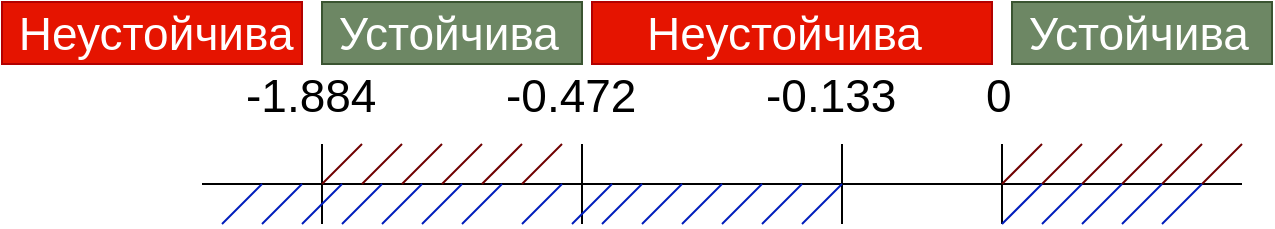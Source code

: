 <mxfile version="12.1.3" type="device" pages="1"><diagram id="nFbR_IC2YEAJxqzUjnrF" name="Page-1"><mxGraphModel dx="768" dy="545" grid="1" gridSize="10" guides="1" tooltips="1" connect="1" arrows="1" fold="1" page="1" pageScale="1" pageWidth="3300" pageHeight="4681" math="0" shadow="0"><root><mxCell id="0"/><mxCell id="1" parent="0"/><mxCell id="2HxCc2bUInmLaNzT7Ree-1" value="" style="endArrow=none;html=1;" edge="1" parent="1"><mxGeometry width="50" height="50" relative="1" as="geometry"><mxPoint x="100" y="240" as="sourcePoint"/><mxPoint x="620" y="240" as="targetPoint"/></mxGeometry></mxCell><mxCell id="2HxCc2bUInmLaNzT7Ree-2" value="" style="endArrow=none;html=1;" edge="1" parent="1"><mxGeometry width="50" height="50" relative="1" as="geometry"><mxPoint x="500" y="260" as="sourcePoint"/><mxPoint x="500" y="220" as="targetPoint"/></mxGeometry></mxCell><mxCell id="2HxCc2bUInmLaNzT7Ree-3" value="&lt;font style=&quot;font-size: 23px&quot;&gt;0&lt;/font&gt;" style="text;html=1;resizable=0;points=[];autosize=1;align=left;verticalAlign=top;spacingTop=-4;" vertex="1" parent="1"><mxGeometry x="490" y="180" width="30" height="20" as="geometry"/></mxCell><mxCell id="2HxCc2bUInmLaNzT7Ree-4" value="" style="endArrow=none;html=1;" edge="1" parent="1"><mxGeometry width="50" height="50" relative="1" as="geometry"><mxPoint x="420" y="260" as="sourcePoint"/><mxPoint x="420" y="220" as="targetPoint"/></mxGeometry></mxCell><mxCell id="2HxCc2bUInmLaNzT7Ree-5" value="&lt;font style=&quot;font-size: 23px&quot;&gt;-0.133&lt;/font&gt;" style="text;html=1;resizable=0;points=[];autosize=1;align=left;verticalAlign=top;spacingTop=-4;" vertex="1" parent="1"><mxGeometry x="380" y="180" width="80" height="20" as="geometry"/></mxCell><mxCell id="2HxCc2bUInmLaNzT7Ree-6" value="" style="endArrow=none;html=1;" edge="1" parent="1"><mxGeometry width="50" height="50" relative="1" as="geometry"><mxPoint x="290" y="260" as="sourcePoint"/><mxPoint x="290" y="220" as="targetPoint"/></mxGeometry></mxCell><mxCell id="2HxCc2bUInmLaNzT7Ree-7" value="&lt;font style=&quot;font-size: 23px&quot;&gt;-0.472&lt;/font&gt;" style="text;html=1;resizable=0;points=[];autosize=1;align=left;verticalAlign=top;spacingTop=-4;" vertex="1" parent="1"><mxGeometry x="250" y="180" width="90" height="20" as="geometry"/></mxCell><mxCell id="2HxCc2bUInmLaNzT7Ree-8" value="" style="endArrow=none;html=1;" edge="1" parent="1"><mxGeometry width="50" height="50" relative="1" as="geometry"><mxPoint x="160" y="260" as="sourcePoint"/><mxPoint x="160" y="220" as="targetPoint"/></mxGeometry></mxCell><mxCell id="2HxCc2bUInmLaNzT7Ree-10" value="&lt;font style=&quot;font-size: 23px&quot;&gt;-1.884&lt;/font&gt;" style="text;html=1;resizable=0;points=[];autosize=1;align=left;verticalAlign=top;spacingTop=-4;" vertex="1" parent="1"><mxGeometry x="120" y="180" width="90" height="20" as="geometry"/></mxCell><mxCell id="2HxCc2bUInmLaNzT7Ree-11" value="" style="endArrow=none;html=1;fillColor=#a20025;strokeColor=#6F0000;" edge="1" parent="1"><mxGeometry width="50" height="50" relative="1" as="geometry"><mxPoint x="160" y="240" as="sourcePoint"/><mxPoint x="180" y="220" as="targetPoint"/></mxGeometry></mxCell><mxCell id="2HxCc2bUInmLaNzT7Ree-12" value="" style="endArrow=none;html=1;fillColor=#a20025;strokeColor=#6F0000;" edge="1" parent="1"><mxGeometry width="50" height="50" relative="1" as="geometry"><mxPoint x="180" y="240" as="sourcePoint"/><mxPoint x="200" y="220" as="targetPoint"/></mxGeometry></mxCell><mxCell id="2HxCc2bUInmLaNzT7Ree-13" value="" style="endArrow=none;html=1;fillColor=#a20025;strokeColor=#6F0000;" edge="1" parent="1"><mxGeometry width="50" height="50" relative="1" as="geometry"><mxPoint x="200" y="240" as="sourcePoint"/><mxPoint x="220" y="220" as="targetPoint"/></mxGeometry></mxCell><mxCell id="2HxCc2bUInmLaNzT7Ree-14" value="" style="endArrow=none;html=1;fillColor=#a20025;strokeColor=#6F0000;" edge="1" parent="1"><mxGeometry width="50" height="50" relative="1" as="geometry"><mxPoint x="220" y="240" as="sourcePoint"/><mxPoint x="240" y="220" as="targetPoint"/></mxGeometry></mxCell><mxCell id="2HxCc2bUInmLaNzT7Ree-15" value="" style="endArrow=none;html=1;fillColor=#a20025;strokeColor=#6F0000;" edge="1" parent="1"><mxGeometry width="50" height="50" relative="1" as="geometry"><mxPoint x="240" y="240" as="sourcePoint"/><mxPoint x="260" y="220" as="targetPoint"/></mxGeometry></mxCell><mxCell id="2HxCc2bUInmLaNzT7Ree-16" value="" style="endArrow=none;html=1;fillColor=#a20025;strokeColor=#6F0000;" edge="1" parent="1"><mxGeometry width="50" height="50" relative="1" as="geometry"><mxPoint x="260" y="240" as="sourcePoint"/><mxPoint x="280" y="220" as="targetPoint"/></mxGeometry></mxCell><mxCell id="2HxCc2bUInmLaNzT7Ree-17" value="" style="endArrow=none;html=1;fillColor=#a20025;strokeColor=#6F0000;" edge="1" parent="1"><mxGeometry width="50" height="50" relative="1" as="geometry"><mxPoint x="500" y="240" as="sourcePoint"/><mxPoint x="520" y="220" as="targetPoint"/></mxGeometry></mxCell><mxCell id="2HxCc2bUInmLaNzT7Ree-18" value="" style="endArrow=none;html=1;fillColor=#a20025;strokeColor=#6F0000;" edge="1" parent="1"><mxGeometry width="50" height="50" relative="1" as="geometry"><mxPoint x="520" y="240" as="sourcePoint"/><mxPoint x="540" y="220" as="targetPoint"/></mxGeometry></mxCell><mxCell id="2HxCc2bUInmLaNzT7Ree-19" value="" style="endArrow=none;html=1;fillColor=#a20025;strokeColor=#6F0000;" edge="1" parent="1"><mxGeometry width="50" height="50" relative="1" as="geometry"><mxPoint x="540" y="240" as="sourcePoint"/><mxPoint x="560" y="220" as="targetPoint"/></mxGeometry></mxCell><mxCell id="2HxCc2bUInmLaNzT7Ree-20" value="" style="endArrow=none;html=1;fillColor=#a20025;strokeColor=#6F0000;" edge="1" parent="1"><mxGeometry width="50" height="50" relative="1" as="geometry"><mxPoint x="560" y="240" as="sourcePoint"/><mxPoint x="580" y="220" as="targetPoint"/></mxGeometry></mxCell><mxCell id="2HxCc2bUInmLaNzT7Ree-21" value="" style="endArrow=none;html=1;fillColor=#a20025;strokeColor=#6F0000;" edge="1" parent="1"><mxGeometry width="50" height="50" relative="1" as="geometry"><mxPoint x="580" y="240" as="sourcePoint"/><mxPoint x="600" y="220" as="targetPoint"/></mxGeometry></mxCell><mxCell id="2HxCc2bUInmLaNzT7Ree-22" value="" style="endArrow=none;html=1;fillColor=#a20025;strokeColor=#6F0000;" edge="1" parent="1"><mxGeometry width="50" height="50" relative="1" as="geometry"><mxPoint x="600" y="240" as="sourcePoint"/><mxPoint x="620" y="220" as="targetPoint"/></mxGeometry></mxCell><mxCell id="2HxCc2bUInmLaNzT7Ree-23" value="" style="endArrow=none;html=1;fillColor=#0050ef;strokeColor=#001DBC;" edge="1" parent="1"><mxGeometry width="50" height="50" relative="1" as="geometry"><mxPoint x="500" y="260" as="sourcePoint"/><mxPoint x="520" y="240" as="targetPoint"/></mxGeometry></mxCell><mxCell id="2HxCc2bUInmLaNzT7Ree-24" value="" style="endArrow=none;html=1;fillColor=#0050ef;strokeColor=#001DBC;" edge="1" parent="1"><mxGeometry width="50" height="50" relative="1" as="geometry"><mxPoint x="520" y="260" as="sourcePoint"/><mxPoint x="540" y="240" as="targetPoint"/></mxGeometry></mxCell><mxCell id="2HxCc2bUInmLaNzT7Ree-25" value="" style="endArrow=none;html=1;fillColor=#0050ef;strokeColor=#001DBC;" edge="1" parent="1"><mxGeometry width="50" height="50" relative="1" as="geometry"><mxPoint x="540" y="260" as="sourcePoint"/><mxPoint x="560" y="240" as="targetPoint"/></mxGeometry></mxCell><mxCell id="2HxCc2bUInmLaNzT7Ree-26" value="" style="endArrow=none;html=1;fillColor=#0050ef;strokeColor=#001DBC;" edge="1" parent="1"><mxGeometry width="50" height="50" relative="1" as="geometry"><mxPoint x="560" y="260" as="sourcePoint"/><mxPoint x="580" y="240" as="targetPoint"/></mxGeometry></mxCell><mxCell id="2HxCc2bUInmLaNzT7Ree-27" value="" style="endArrow=none;html=1;fillColor=#0050ef;strokeColor=#001DBC;" edge="1" parent="1"><mxGeometry width="50" height="50" relative="1" as="geometry"><mxPoint x="580" y="260" as="sourcePoint"/><mxPoint x="600" y="240" as="targetPoint"/></mxGeometry></mxCell><mxCell id="2HxCc2bUInmLaNzT7Ree-28" value="" style="endArrow=none;html=1;fillColor=#0050ef;strokeColor=#001DBC;" edge="1" parent="1"><mxGeometry width="50" height="50" relative="1" as="geometry"><mxPoint x="400" y="260" as="sourcePoint"/><mxPoint x="420" y="240" as="targetPoint"/></mxGeometry></mxCell><mxCell id="2HxCc2bUInmLaNzT7Ree-29" value="" style="endArrow=none;html=1;fillColor=#0050ef;strokeColor=#001DBC;" edge="1" parent="1"><mxGeometry width="50" height="50" relative="1" as="geometry"><mxPoint x="380" y="260" as="sourcePoint"/><mxPoint x="400" y="240" as="targetPoint"/></mxGeometry></mxCell><mxCell id="2HxCc2bUInmLaNzT7Ree-30" value="" style="endArrow=none;html=1;fillColor=#0050ef;strokeColor=#001DBC;" edge="1" parent="1"><mxGeometry width="50" height="50" relative="1" as="geometry"><mxPoint x="360" y="260" as="sourcePoint"/><mxPoint x="380" y="240" as="targetPoint"/></mxGeometry></mxCell><mxCell id="2HxCc2bUInmLaNzT7Ree-31" value="" style="endArrow=none;html=1;fillColor=#0050ef;strokeColor=#001DBC;" edge="1" parent="1"><mxGeometry width="50" height="50" relative="1" as="geometry"><mxPoint x="340" y="260" as="sourcePoint"/><mxPoint x="360" y="240" as="targetPoint"/></mxGeometry></mxCell><mxCell id="2HxCc2bUInmLaNzT7Ree-32" value="" style="endArrow=none;html=1;fillColor=#0050ef;strokeColor=#001DBC;" edge="1" parent="1"><mxGeometry width="50" height="50" relative="1" as="geometry"><mxPoint x="320" y="260" as="sourcePoint"/><mxPoint x="340" y="240" as="targetPoint"/></mxGeometry></mxCell><mxCell id="2HxCc2bUInmLaNzT7Ree-33" value="" style="endArrow=none;html=1;fillColor=#0050ef;strokeColor=#001DBC;" edge="1" parent="1"><mxGeometry width="50" height="50" relative="1" as="geometry"><mxPoint x="300" y="260" as="sourcePoint"/><mxPoint x="320" y="240" as="targetPoint"/></mxGeometry></mxCell><mxCell id="2HxCc2bUInmLaNzT7Ree-34" value="" style="endArrow=none;html=1;fillColor=#0050ef;strokeColor=#001DBC;" edge="1" parent="1"><mxGeometry width="50" height="50" relative="1" as="geometry"><mxPoint x="285" y="260" as="sourcePoint"/><mxPoint x="305" y="240" as="targetPoint"/></mxGeometry></mxCell><mxCell id="2HxCc2bUInmLaNzT7Ree-35" value="" style="endArrow=none;html=1;fillColor=#0050ef;strokeColor=#001DBC;" edge="1" parent="1"><mxGeometry width="50" height="50" relative="1" as="geometry"><mxPoint x="260" y="260" as="sourcePoint"/><mxPoint x="280" y="240" as="targetPoint"/></mxGeometry></mxCell><mxCell id="2HxCc2bUInmLaNzT7Ree-36" value="" style="endArrow=none;html=1;fillColor=#0050ef;strokeColor=#001DBC;" edge="1" parent="1"><mxGeometry width="50" height="50" relative="1" as="geometry"><mxPoint x="230" y="260" as="sourcePoint"/><mxPoint x="250" y="240" as="targetPoint"/></mxGeometry></mxCell><mxCell id="2HxCc2bUInmLaNzT7Ree-37" value="" style="endArrow=none;html=1;fillColor=#0050ef;strokeColor=#001DBC;" edge="1" parent="1"><mxGeometry width="50" height="50" relative="1" as="geometry"><mxPoint x="210" y="260" as="sourcePoint"/><mxPoint x="230" y="240" as="targetPoint"/></mxGeometry></mxCell><mxCell id="2HxCc2bUInmLaNzT7Ree-38" value="" style="endArrow=none;html=1;fillColor=#0050ef;strokeColor=#001DBC;" edge="1" parent="1"><mxGeometry width="50" height="50" relative="1" as="geometry"><mxPoint x="190" y="260" as="sourcePoint"/><mxPoint x="210" y="240" as="targetPoint"/></mxGeometry></mxCell><mxCell id="2HxCc2bUInmLaNzT7Ree-39" value="" style="endArrow=none;html=1;fillColor=#0050ef;strokeColor=#001DBC;" edge="1" parent="1"><mxGeometry width="50" height="50" relative="1" as="geometry"><mxPoint x="170" y="260" as="sourcePoint"/><mxPoint x="190" y="240" as="targetPoint"/></mxGeometry></mxCell><mxCell id="2HxCc2bUInmLaNzT7Ree-40" value="" style="endArrow=none;html=1;fillColor=#0050ef;strokeColor=#001DBC;" edge="1" parent="1"><mxGeometry width="50" height="50" relative="1" as="geometry"><mxPoint x="150" y="260" as="sourcePoint"/><mxPoint x="170" y="240" as="targetPoint"/></mxGeometry></mxCell><mxCell id="2HxCc2bUInmLaNzT7Ree-41" value="" style="endArrow=none;html=1;fillColor=#0050ef;strokeColor=#001DBC;" edge="1" parent="1"><mxGeometry width="50" height="50" relative="1" as="geometry"><mxPoint x="130" y="260" as="sourcePoint"/><mxPoint x="150" y="240" as="targetPoint"/></mxGeometry></mxCell><mxCell id="2HxCc2bUInmLaNzT7Ree-42" value="" style="endArrow=none;html=1;fillColor=#0050ef;strokeColor=#001DBC;" edge="1" parent="1"><mxGeometry width="50" height="50" relative="1" as="geometry"><mxPoint x="110" y="260" as="sourcePoint"/><mxPoint x="130" y="240" as="targetPoint"/></mxGeometry></mxCell><mxCell id="2HxCc2bUInmLaNzT7Ree-43" value="&lt;span style=&quot;font-size: 23px&quot;&gt;&amp;nbsp;Устойчива&lt;/span&gt;" style="text;html=1;resizable=0;points=[];autosize=1;align=left;verticalAlign=top;spacingTop=-4;fillColor=#6d8764;strokeColor=#3A5431;fontColor=#ffffff;strokeWidth=1;perimeterSpacing=1;rounded=0;glass=0;comic=0;" vertex="1" parent="1"><mxGeometry x="505" y="149" width="130" height="31" as="geometry"/></mxCell><mxCell id="2HxCc2bUInmLaNzT7Ree-44" value="&lt;span style=&quot;font-size: 23px&quot;&gt;&amp;nbsp;Устойчива&lt;/span&gt;" style="text;html=1;resizable=0;points=[];autosize=1;align=left;verticalAlign=top;spacingTop=-4;fillColor=#6d8764;strokeColor=#3A5431;fontColor=#ffffff;strokeWidth=1;perimeterSpacing=1;rounded=0;glass=0;comic=0;" vertex="1" parent="1"><mxGeometry x="160" y="149" width="130" height="31" as="geometry"/></mxCell><mxCell id="2HxCc2bUInmLaNzT7Ree-45" value="&lt;span style=&quot;font-size: 23px&quot;&gt;&amp;nbsp; &amp;nbsp; Неустойчива&lt;/span&gt;" style="text;html=1;resizable=0;points=[];autosize=1;align=left;verticalAlign=top;spacingTop=-4;fillColor=#e51400;strokeColor=#B20000;fontColor=#ffffff;strokeWidth=1;perimeterSpacing=1;rounded=0;glass=0;comic=0;" vertex="1" parent="1"><mxGeometry x="295" y="149" width="200" height="31" as="geometry"/></mxCell><mxCell id="2HxCc2bUInmLaNzT7Ree-46" value="&lt;span style=&quot;font-size: 23px&quot;&gt;&amp;nbsp;Неустойчива&lt;/span&gt;" style="text;html=1;resizable=0;points=[];autosize=1;align=left;verticalAlign=top;spacingTop=-4;fillColor=#e51400;strokeColor=#B20000;fontColor=#ffffff;strokeWidth=1;perimeterSpacing=1;rounded=0;glass=0;comic=0;" vertex="1" parent="1"><mxGeometry y="149" width="150" height="31" as="geometry"/></mxCell></root></mxGraphModel></diagram></mxfile>